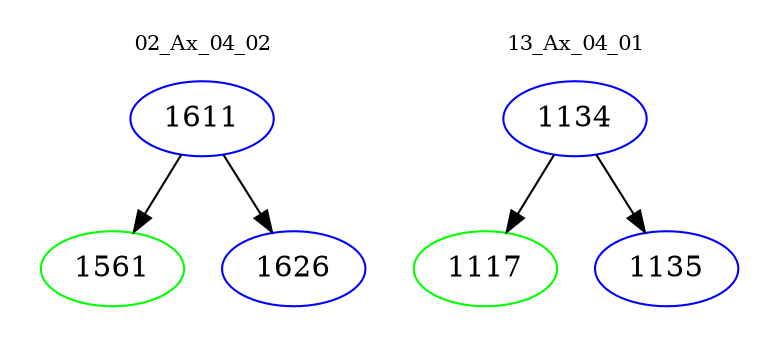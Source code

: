 digraph{
subgraph cluster_0 {
color = white
label = "02_Ax_04_02";
fontsize=10;
T0_1611 [label="1611", color="blue"]
T0_1611 -> T0_1561 [color="black"]
T0_1561 [label="1561", color="green"]
T0_1611 -> T0_1626 [color="black"]
T0_1626 [label="1626", color="blue"]
}
subgraph cluster_1 {
color = white
label = "13_Ax_04_01";
fontsize=10;
T1_1134 [label="1134", color="blue"]
T1_1134 -> T1_1117 [color="black"]
T1_1117 [label="1117", color="green"]
T1_1134 -> T1_1135 [color="black"]
T1_1135 [label="1135", color="blue"]
}
}

